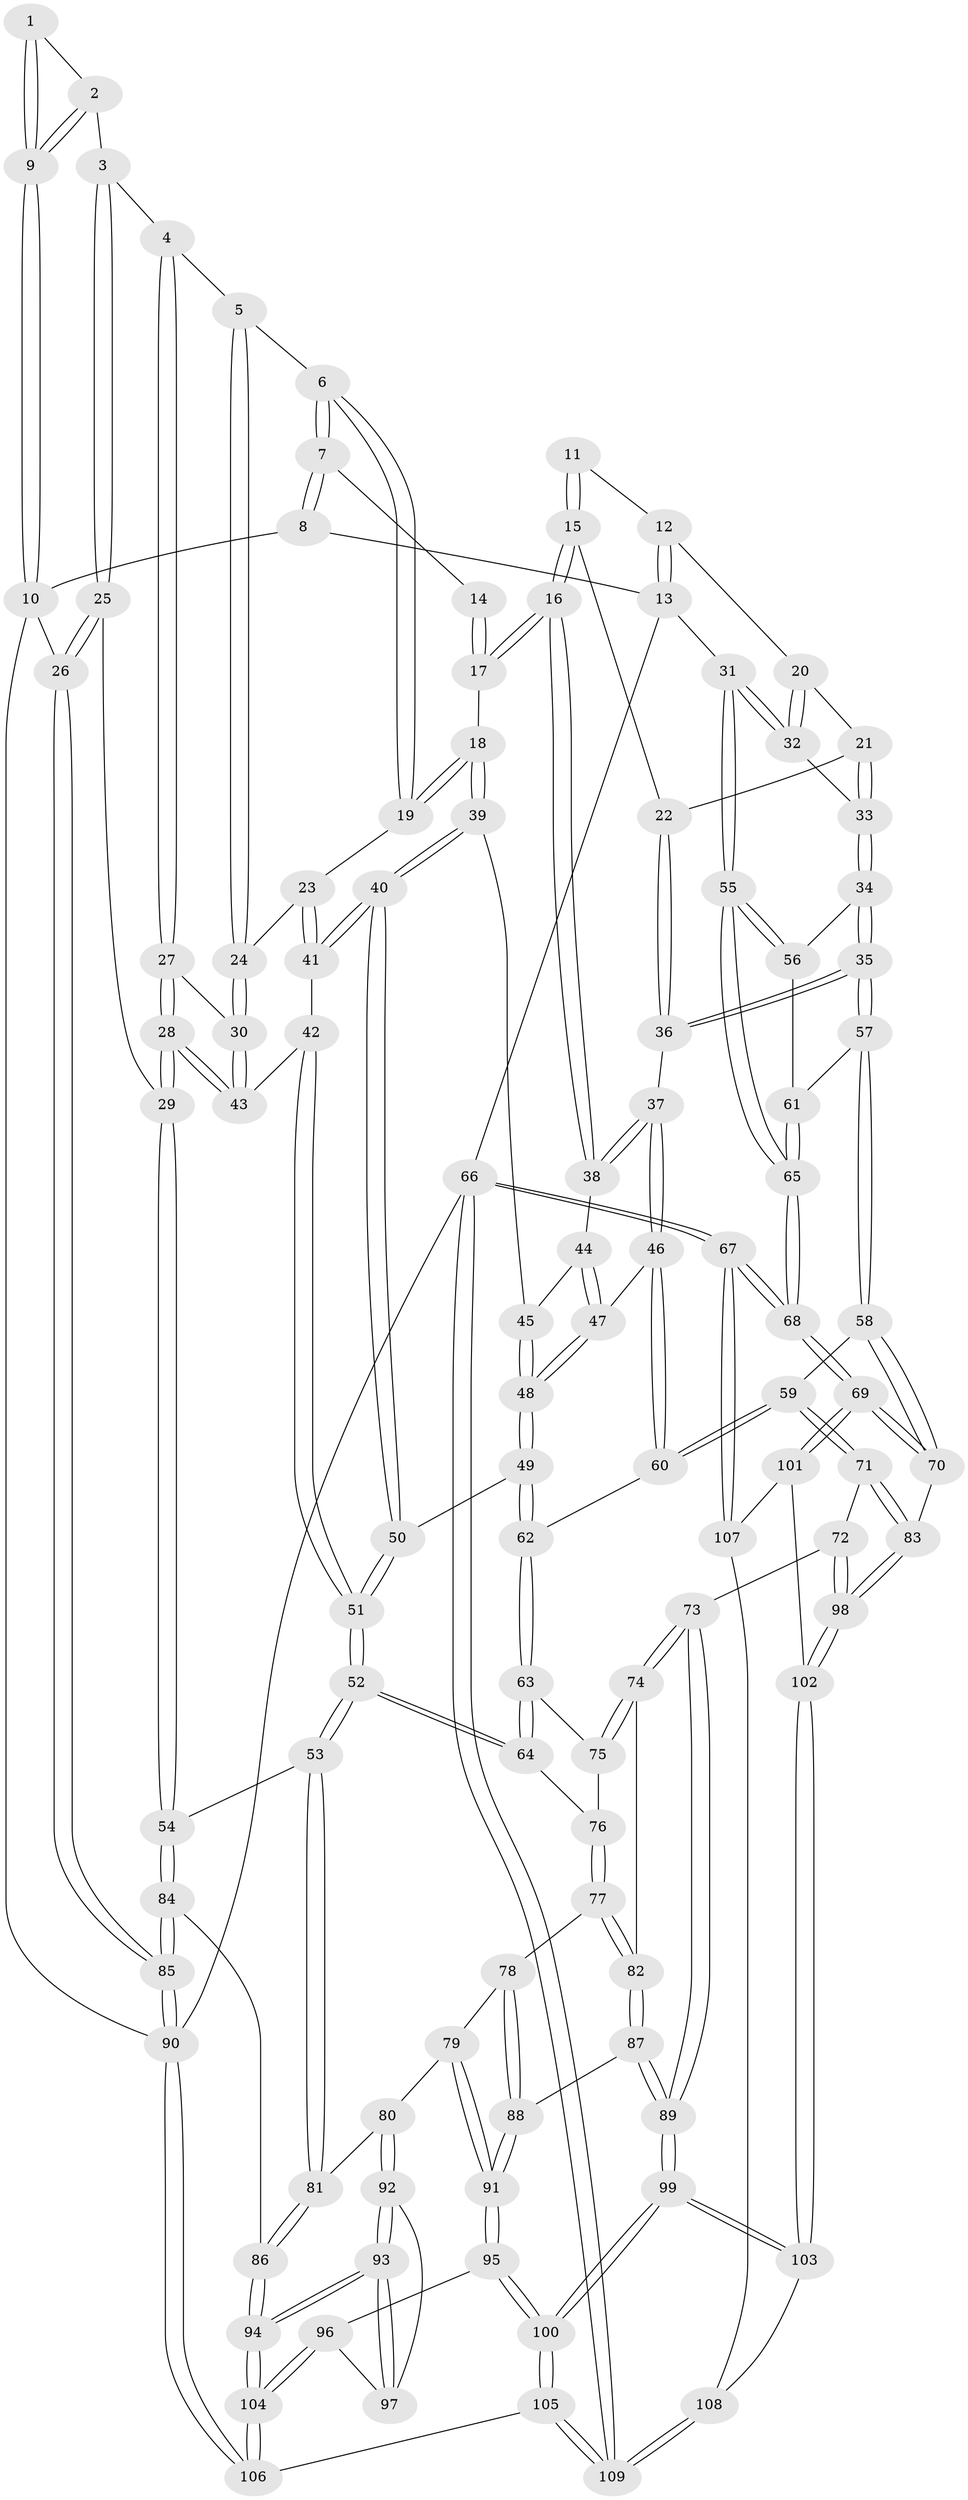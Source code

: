 // coarse degree distribution, {3: 0.19402985074626866, 4: 0.34328358208955223, 5: 0.2835820895522388, 6: 0.16417910447761194, 2: 0.014925373134328358}
// Generated by graph-tools (version 1.1) at 2025/42/03/06/25 10:42:26]
// undirected, 109 vertices, 269 edges
graph export_dot {
graph [start="1"]
  node [color=gray90,style=filled];
  1 [pos="+0.08944330413263671+0"];
  2 [pos="+0.1285805582611315+0.06649001210322102"];
  3 [pos="+0.14380063417054545+0.07958715919151968"];
  4 [pos="+0.20507468479129667+0.09159375778696796"];
  5 [pos="+0.2570985967928364+0.06657932352944493"];
  6 [pos="+0.3951202976012951+0"];
  7 [pos="+0.3977059503819455+0"];
  8 [pos="+0.08078395692779007+0"];
  9 [pos="+0.005777917000261535+0.08867365882663636"];
  10 [pos="+0+0.22938342713294393"];
  11 [pos="+0.8480117136976623+0"];
  12 [pos="+0.901432284242947+0"];
  13 [pos="+1+0"];
  14 [pos="+0.6180299368685763+0"];
  15 [pos="+0.6860380813590649+0.1295269903079293"];
  16 [pos="+0.6251282230149953+0.15769745560240434"];
  17 [pos="+0.6082068145095135+0.1536209268383776"];
  18 [pos="+0.5204660560706156+0.1489748268178329"];
  19 [pos="+0.48873305903757774+0.1268547266001726"];
  20 [pos="+0.8475422571500688+0.14246607075918422"];
  21 [pos="+0.8273346592316625+0.16036728263663874"];
  22 [pos="+0.7524706331468707+0.15560296459704356"];
  23 [pos="+0.375225579397712+0.1826044643739058"];
  24 [pos="+0.34874665883271716+0.18915315029026603"];
  25 [pos="+0+0.4280264570645718"];
  26 [pos="+0+0.43103570992106277"];
  27 [pos="+0.20906153766748073+0.20644722794886566"];
  28 [pos="+0.08825940484923551+0.3814652425081963"];
  29 [pos="+0.018670650106505288+0.43109781626423554"];
  30 [pos="+0.33937495050293315+0.2004091305417232"];
  31 [pos="+1+0.0052072482007828064"];
  32 [pos="+0.9951328404691645+0.16182888161339745"];
  33 [pos="+0.8685275217936778+0.3213400937557765"];
  34 [pos="+0.8657354624702753+0.33796939045578983"];
  35 [pos="+0.812102790212636+0.36097818995084896"];
  36 [pos="+0.768653221765138+0.3422694413205737"];
  37 [pos="+0.7564019735716552+0.34007881395565637"];
  38 [pos="+0.6633517263233252+0.29314490061895804"];
  39 [pos="+0.49250706525948645+0.30599799972237574"];
  40 [pos="+0.4501031082024073+0.3447570272873012"];
  41 [pos="+0.44003862027722834+0.3425444473431192"];
  42 [pos="+0.37065148243053136+0.34230812700771834"];
  43 [pos="+0.3180263374761429+0.30841777548791105"];
  44 [pos="+0.6183799852870245+0.33124940729349567"];
  45 [pos="+0.5824988491854359+0.3402281991510386"];
  46 [pos="+0.6548430054220874+0.428114200934712"];
  47 [pos="+0.6296250121543877+0.3838044377252325"];
  48 [pos="+0.5509736546351541+0.45336835617877297"];
  49 [pos="+0.5338564429904151+0.4949367150817528"];
  50 [pos="+0.4797102241952476+0.46106074845689116"];
  51 [pos="+0.3161685866187737+0.5103290143276249"];
  52 [pos="+0.26457947838365253+0.5485744846179044"];
  53 [pos="+0.21409724854964032+0.5534649204146166"];
  54 [pos="+0.18501534839364092+0.5430809244713359"];
  55 [pos="+1+0.3773758539853918"];
  56 [pos="+0.8812931321285744+0.3448300987228173"];
  57 [pos="+0.7733677444133595+0.5409107736150304"];
  58 [pos="+0.7692581919439422+0.5455034963894921"];
  59 [pos="+0.7006881712219557+0.5724182348868614"];
  60 [pos="+0.6273029406332882+0.5466767248312686"];
  61 [pos="+0.9533411704276975+0.533088499153665"];
  62 [pos="+0.5724123433073675+0.5459548612872295"];
  63 [pos="+0.5631509047012994+0.5583984514602253"];
  64 [pos="+0.30912231698984577+0.5754674619047824"];
  65 [pos="+1+0.6420443154749959"];
  66 [pos="+1+1"];
  67 [pos="+1+0.8127452002553703"];
  68 [pos="+1+0.713708984101022"];
  69 [pos="+1+0.7192691962298888"];
  70 [pos="+0.9112150891781821+0.7233695790439355"];
  71 [pos="+0.7034125073468646+0.6678118879878686"];
  72 [pos="+0.6620050939013747+0.7572213973994423"];
  73 [pos="+0.6145414115555178+0.7906388442473217"];
  74 [pos="+0.529057988680575+0.6892369961909673"];
  75 [pos="+0.5550277018899097+0.5732199880946759"];
  76 [pos="+0.38754025585062357+0.6405536640871686"];
  77 [pos="+0.40368931270912856+0.6816215736958644"];
  78 [pos="+0.39952632768956775+0.6973287993715347"];
  79 [pos="+0.30272909255554203+0.7326827274100691"];
  80 [pos="+0.27343645424314517+0.7295301970523037"];
  81 [pos="+0.2648431516729304+0.7201142449368191"];
  82 [pos="+0.5211124644271445+0.6926639518325556"];
  83 [pos="+0.848238032700125+0.7606701816402182"];
  84 [pos="+0.11080689869370106+0.845380107236286"];
  85 [pos="+0+0.8442944883387988"];
  86 [pos="+0.11785367561504045+0.8483239004536864"];
  87 [pos="+0.4682797558194888+0.7615803327691054"];
  88 [pos="+0.4114163967641335+0.7844591617153257"];
  89 [pos="+0.5917427265022229+0.8658293623347313"];
  90 [pos="+0+1"];
  91 [pos="+0.4068700351268764+0.7932644530786968"];
  92 [pos="+0.2760955313525856+0.7457675899327036"];
  93 [pos="+0.2148963748969746+0.8814969960494557"];
  94 [pos="+0.18429361227249622+0.9014183368522245"];
  95 [pos="+0.4004469312023596+0.8350827648464187"];
  96 [pos="+0.328373290694181+0.8421448664063057"];
  97 [pos="+0.3242568772859646+0.8410939120681419"];
  98 [pos="+0.8064087632960679+0.8231913852324642"];
  99 [pos="+0.58117913566383+0.9485469134331661"];
  100 [pos="+0.5344763899056204+1"];
  101 [pos="+0.8472082244764815+0.9020469265386901"];
  102 [pos="+0.8042507158956972+0.8499061415141197"];
  103 [pos="+0.6837060317772516+0.9252617770061919"];
  104 [pos="+0.2963454132679114+1"];
  105 [pos="+0.49639118689397504+1"];
  106 [pos="+0.2979820596914482+1"];
  107 [pos="+0.860151531259424+0.9373254088697743"];
  108 [pos="+0.8567287944869304+1"];
  109 [pos="+0.9626359820237838+1"];
  1 -- 2;
  1 -- 9;
  1 -- 9;
  2 -- 3;
  2 -- 9;
  2 -- 9;
  3 -- 4;
  3 -- 25;
  3 -- 25;
  4 -- 5;
  4 -- 27;
  4 -- 27;
  5 -- 6;
  5 -- 24;
  5 -- 24;
  6 -- 7;
  6 -- 7;
  6 -- 19;
  6 -- 19;
  7 -- 8;
  7 -- 8;
  7 -- 14;
  8 -- 10;
  8 -- 13;
  9 -- 10;
  9 -- 10;
  10 -- 26;
  10 -- 90;
  11 -- 12;
  11 -- 15;
  11 -- 15;
  12 -- 13;
  12 -- 13;
  12 -- 20;
  13 -- 31;
  13 -- 66;
  14 -- 17;
  14 -- 17;
  15 -- 16;
  15 -- 16;
  15 -- 22;
  16 -- 17;
  16 -- 17;
  16 -- 38;
  16 -- 38;
  17 -- 18;
  18 -- 19;
  18 -- 19;
  18 -- 39;
  18 -- 39;
  19 -- 23;
  20 -- 21;
  20 -- 32;
  20 -- 32;
  21 -- 22;
  21 -- 33;
  21 -- 33;
  22 -- 36;
  22 -- 36;
  23 -- 24;
  23 -- 41;
  23 -- 41;
  24 -- 30;
  24 -- 30;
  25 -- 26;
  25 -- 26;
  25 -- 29;
  26 -- 85;
  26 -- 85;
  27 -- 28;
  27 -- 28;
  27 -- 30;
  28 -- 29;
  28 -- 29;
  28 -- 43;
  28 -- 43;
  29 -- 54;
  29 -- 54;
  30 -- 43;
  30 -- 43;
  31 -- 32;
  31 -- 32;
  31 -- 55;
  31 -- 55;
  32 -- 33;
  33 -- 34;
  33 -- 34;
  34 -- 35;
  34 -- 35;
  34 -- 56;
  35 -- 36;
  35 -- 36;
  35 -- 57;
  35 -- 57;
  36 -- 37;
  37 -- 38;
  37 -- 38;
  37 -- 46;
  37 -- 46;
  38 -- 44;
  39 -- 40;
  39 -- 40;
  39 -- 45;
  40 -- 41;
  40 -- 41;
  40 -- 50;
  40 -- 50;
  41 -- 42;
  42 -- 43;
  42 -- 51;
  42 -- 51;
  44 -- 45;
  44 -- 47;
  44 -- 47;
  45 -- 48;
  45 -- 48;
  46 -- 47;
  46 -- 60;
  46 -- 60;
  47 -- 48;
  47 -- 48;
  48 -- 49;
  48 -- 49;
  49 -- 50;
  49 -- 62;
  49 -- 62;
  50 -- 51;
  50 -- 51;
  51 -- 52;
  51 -- 52;
  52 -- 53;
  52 -- 53;
  52 -- 64;
  52 -- 64;
  53 -- 54;
  53 -- 81;
  53 -- 81;
  54 -- 84;
  54 -- 84;
  55 -- 56;
  55 -- 56;
  55 -- 65;
  55 -- 65;
  56 -- 61;
  57 -- 58;
  57 -- 58;
  57 -- 61;
  58 -- 59;
  58 -- 70;
  58 -- 70;
  59 -- 60;
  59 -- 60;
  59 -- 71;
  59 -- 71;
  60 -- 62;
  61 -- 65;
  61 -- 65;
  62 -- 63;
  62 -- 63;
  63 -- 64;
  63 -- 64;
  63 -- 75;
  64 -- 76;
  65 -- 68;
  65 -- 68;
  66 -- 67;
  66 -- 67;
  66 -- 109;
  66 -- 109;
  66 -- 90;
  67 -- 68;
  67 -- 68;
  67 -- 107;
  67 -- 107;
  68 -- 69;
  68 -- 69;
  69 -- 70;
  69 -- 70;
  69 -- 101;
  69 -- 101;
  70 -- 83;
  71 -- 72;
  71 -- 83;
  71 -- 83;
  72 -- 73;
  72 -- 98;
  72 -- 98;
  73 -- 74;
  73 -- 74;
  73 -- 89;
  73 -- 89;
  74 -- 75;
  74 -- 75;
  74 -- 82;
  75 -- 76;
  76 -- 77;
  76 -- 77;
  77 -- 78;
  77 -- 82;
  77 -- 82;
  78 -- 79;
  78 -- 88;
  78 -- 88;
  79 -- 80;
  79 -- 91;
  79 -- 91;
  80 -- 81;
  80 -- 92;
  80 -- 92;
  81 -- 86;
  81 -- 86;
  82 -- 87;
  82 -- 87;
  83 -- 98;
  83 -- 98;
  84 -- 85;
  84 -- 85;
  84 -- 86;
  85 -- 90;
  85 -- 90;
  86 -- 94;
  86 -- 94;
  87 -- 88;
  87 -- 89;
  87 -- 89;
  88 -- 91;
  88 -- 91;
  89 -- 99;
  89 -- 99;
  90 -- 106;
  90 -- 106;
  91 -- 95;
  91 -- 95;
  92 -- 93;
  92 -- 93;
  92 -- 97;
  93 -- 94;
  93 -- 94;
  93 -- 97;
  93 -- 97;
  94 -- 104;
  94 -- 104;
  95 -- 96;
  95 -- 100;
  95 -- 100;
  96 -- 97;
  96 -- 104;
  96 -- 104;
  98 -- 102;
  98 -- 102;
  99 -- 100;
  99 -- 100;
  99 -- 103;
  99 -- 103;
  100 -- 105;
  100 -- 105;
  101 -- 102;
  101 -- 107;
  102 -- 103;
  102 -- 103;
  103 -- 108;
  104 -- 106;
  104 -- 106;
  105 -- 106;
  105 -- 109;
  105 -- 109;
  107 -- 108;
  108 -- 109;
  108 -- 109;
}
